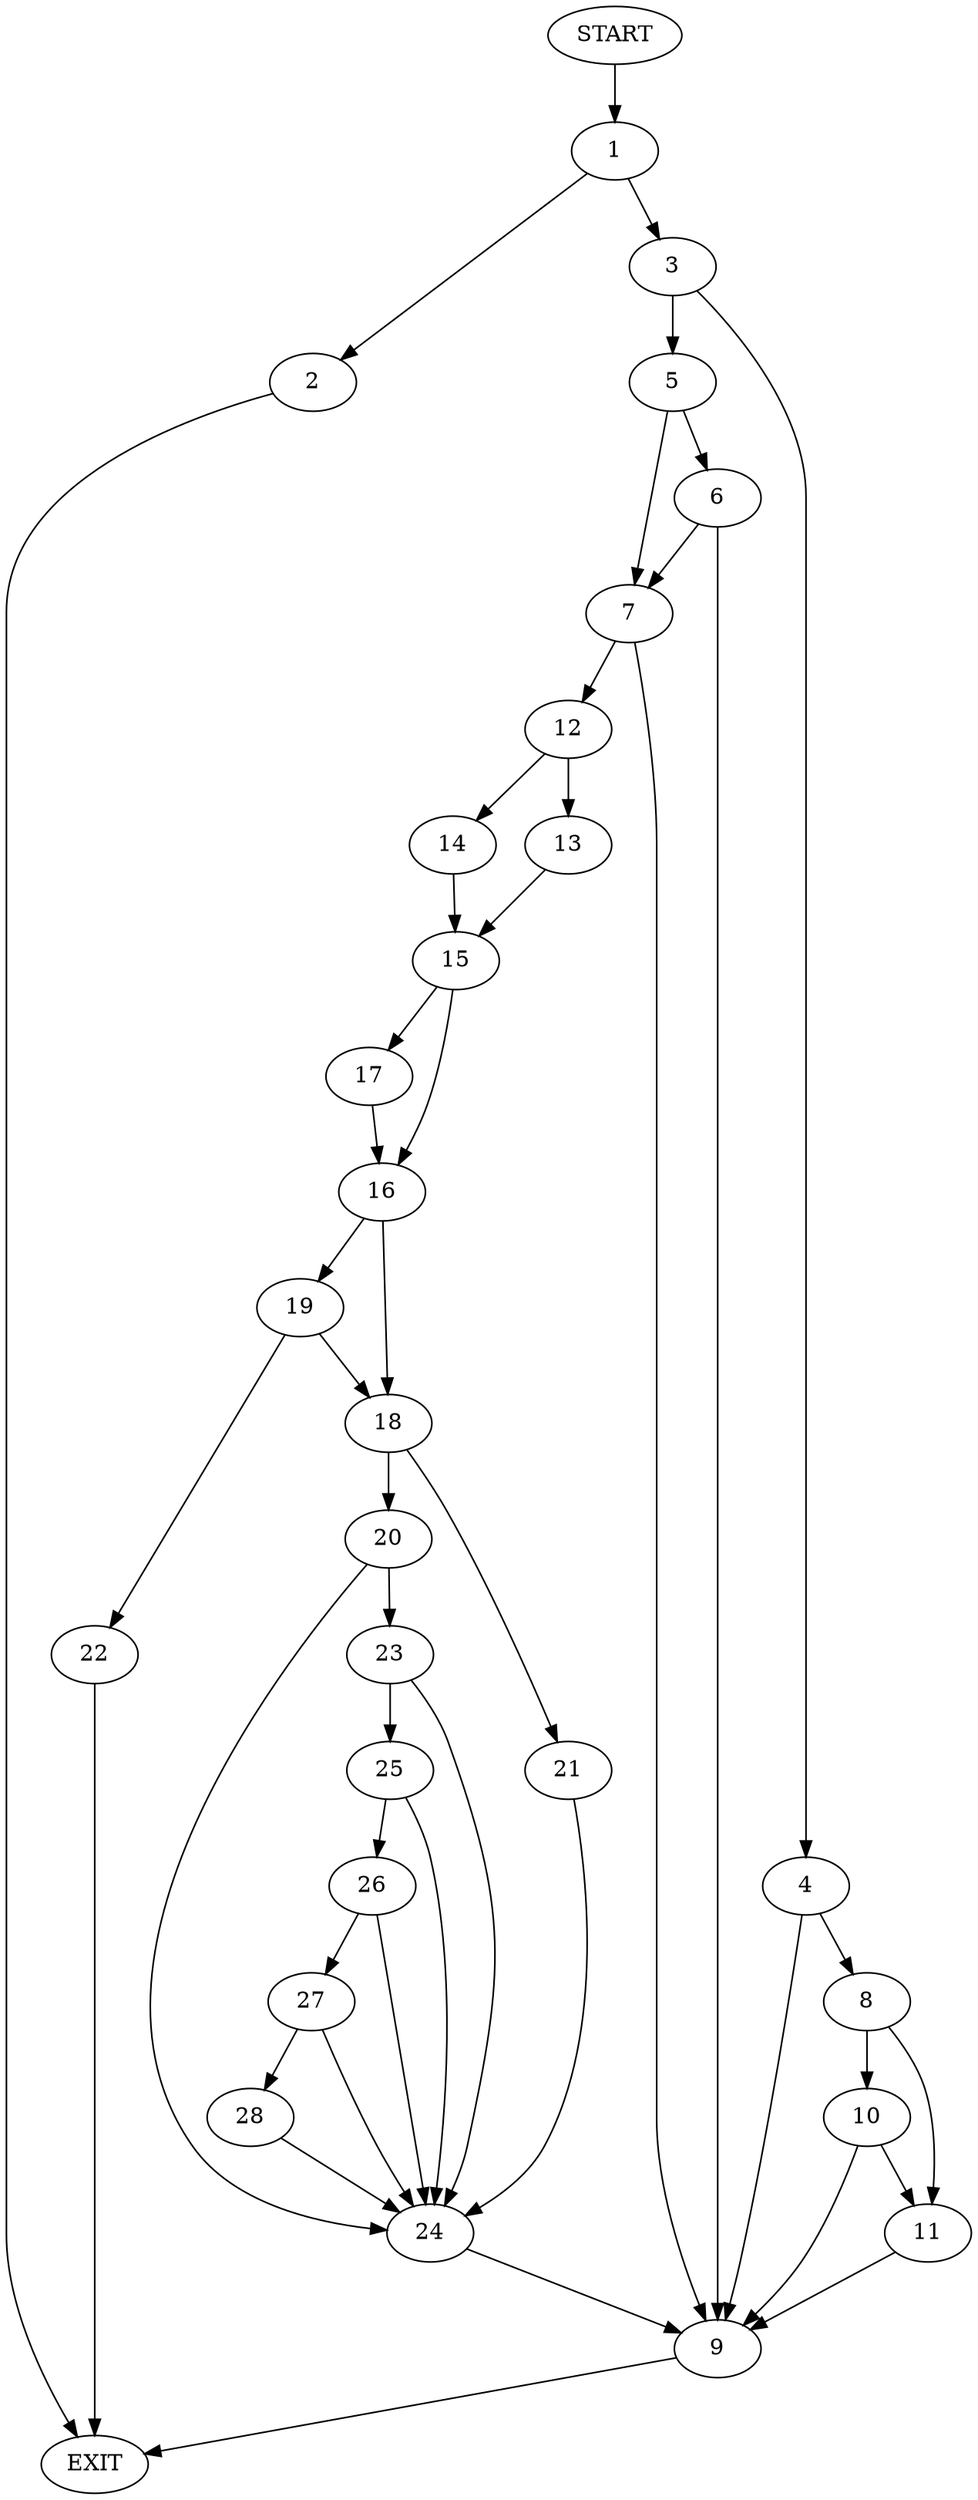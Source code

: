 digraph {
0 [label="START"]
29 [label="EXIT"]
0 -> 1
1 -> 2
1 -> 3
3 -> 4
3 -> 5
2 -> 29
5 -> 6
5 -> 7
4 -> 8
4 -> 9
9 -> 29
8 -> 10
8 -> 11
11 -> 9
10 -> 11
10 -> 9
6 -> 7
6 -> 9
7 -> 12
7 -> 9
12 -> 13
12 -> 14
13 -> 15
14 -> 15
15 -> 16
15 -> 17
16 -> 18
16 -> 19
17 -> 16
18 -> 20
18 -> 21
19 -> 22
19 -> 18
22 -> 29
20 -> 23
20 -> 24
21 -> 24
24 -> 9
23 -> 25
23 -> 24
25 -> 24
25 -> 26
26 -> 27
26 -> 24
27 -> 24
27 -> 28
28 -> 24
}
